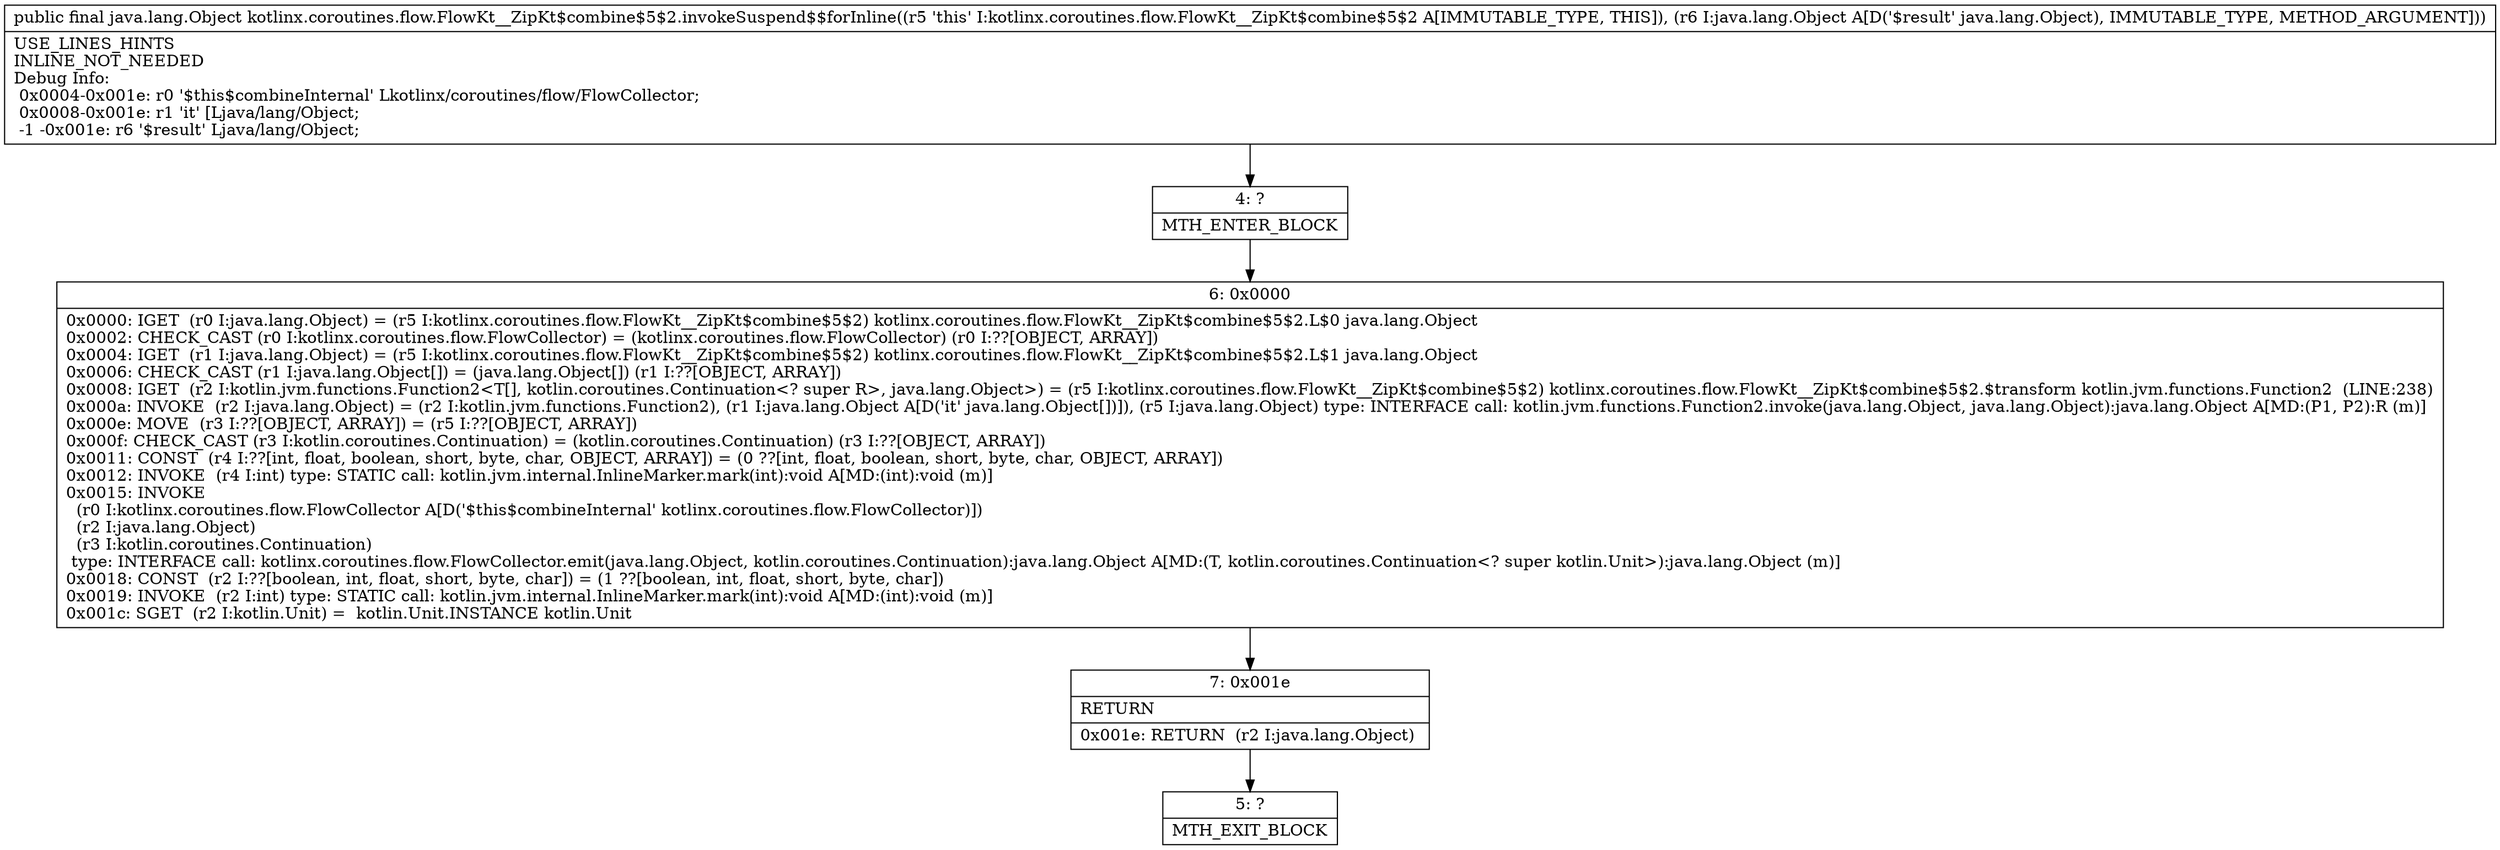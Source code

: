 digraph "CFG forkotlinx.coroutines.flow.FlowKt__ZipKt$combine$5$2.invokeSuspend$$forInline(Ljava\/lang\/Object;)Ljava\/lang\/Object;" {
Node_4 [shape=record,label="{4\:\ ?|MTH_ENTER_BLOCK\l}"];
Node_6 [shape=record,label="{6\:\ 0x0000|0x0000: IGET  (r0 I:java.lang.Object) = (r5 I:kotlinx.coroutines.flow.FlowKt__ZipKt$combine$5$2) kotlinx.coroutines.flow.FlowKt__ZipKt$combine$5$2.L$0 java.lang.Object \l0x0002: CHECK_CAST (r0 I:kotlinx.coroutines.flow.FlowCollector) = (kotlinx.coroutines.flow.FlowCollector) (r0 I:??[OBJECT, ARRAY]) \l0x0004: IGET  (r1 I:java.lang.Object) = (r5 I:kotlinx.coroutines.flow.FlowKt__ZipKt$combine$5$2) kotlinx.coroutines.flow.FlowKt__ZipKt$combine$5$2.L$1 java.lang.Object \l0x0006: CHECK_CAST (r1 I:java.lang.Object[]) = (java.lang.Object[]) (r1 I:??[OBJECT, ARRAY]) \l0x0008: IGET  (r2 I:kotlin.jvm.functions.Function2\<T[], kotlin.coroutines.Continuation\<? super R\>, java.lang.Object\>) = (r5 I:kotlinx.coroutines.flow.FlowKt__ZipKt$combine$5$2) kotlinx.coroutines.flow.FlowKt__ZipKt$combine$5$2.$transform kotlin.jvm.functions.Function2  (LINE:238)\l0x000a: INVOKE  (r2 I:java.lang.Object) = (r2 I:kotlin.jvm.functions.Function2), (r1 I:java.lang.Object A[D('it' java.lang.Object[])]), (r5 I:java.lang.Object) type: INTERFACE call: kotlin.jvm.functions.Function2.invoke(java.lang.Object, java.lang.Object):java.lang.Object A[MD:(P1, P2):R (m)]\l0x000e: MOVE  (r3 I:??[OBJECT, ARRAY]) = (r5 I:??[OBJECT, ARRAY]) \l0x000f: CHECK_CAST (r3 I:kotlin.coroutines.Continuation) = (kotlin.coroutines.Continuation) (r3 I:??[OBJECT, ARRAY]) \l0x0011: CONST  (r4 I:??[int, float, boolean, short, byte, char, OBJECT, ARRAY]) = (0 ??[int, float, boolean, short, byte, char, OBJECT, ARRAY]) \l0x0012: INVOKE  (r4 I:int) type: STATIC call: kotlin.jvm.internal.InlineMarker.mark(int):void A[MD:(int):void (m)]\l0x0015: INVOKE  \l  (r0 I:kotlinx.coroutines.flow.FlowCollector A[D('$this$combineInternal' kotlinx.coroutines.flow.FlowCollector)])\l  (r2 I:java.lang.Object)\l  (r3 I:kotlin.coroutines.Continuation)\l type: INTERFACE call: kotlinx.coroutines.flow.FlowCollector.emit(java.lang.Object, kotlin.coroutines.Continuation):java.lang.Object A[MD:(T, kotlin.coroutines.Continuation\<? super kotlin.Unit\>):java.lang.Object (m)]\l0x0018: CONST  (r2 I:??[boolean, int, float, short, byte, char]) = (1 ??[boolean, int, float, short, byte, char]) \l0x0019: INVOKE  (r2 I:int) type: STATIC call: kotlin.jvm.internal.InlineMarker.mark(int):void A[MD:(int):void (m)]\l0x001c: SGET  (r2 I:kotlin.Unit) =  kotlin.Unit.INSTANCE kotlin.Unit \l}"];
Node_7 [shape=record,label="{7\:\ 0x001e|RETURN\l|0x001e: RETURN  (r2 I:java.lang.Object) \l}"];
Node_5 [shape=record,label="{5\:\ ?|MTH_EXIT_BLOCK\l}"];
MethodNode[shape=record,label="{public final java.lang.Object kotlinx.coroutines.flow.FlowKt__ZipKt$combine$5$2.invokeSuspend$$forInline((r5 'this' I:kotlinx.coroutines.flow.FlowKt__ZipKt$combine$5$2 A[IMMUTABLE_TYPE, THIS]), (r6 I:java.lang.Object A[D('$result' java.lang.Object), IMMUTABLE_TYPE, METHOD_ARGUMENT]))  | USE_LINES_HINTS\lINLINE_NOT_NEEDED\lDebug Info:\l  0x0004\-0x001e: r0 '$this$combineInternal' Lkotlinx\/coroutines\/flow\/FlowCollector;\l  0x0008\-0x001e: r1 'it' [Ljava\/lang\/Object;\l  \-1 \-0x001e: r6 '$result' Ljava\/lang\/Object;\l}"];
MethodNode -> Node_4;Node_4 -> Node_6;
Node_6 -> Node_7;
Node_7 -> Node_5;
}

